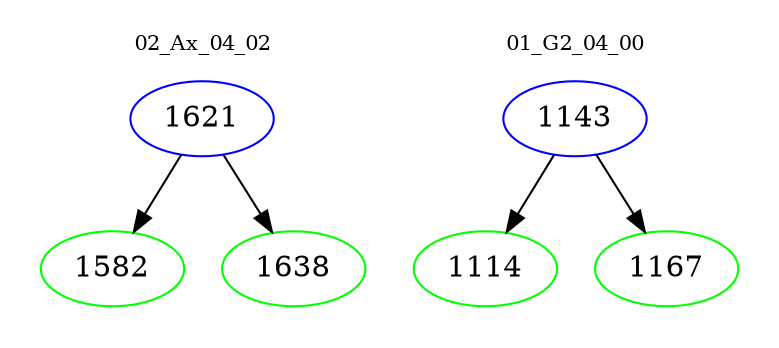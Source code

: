 digraph{
subgraph cluster_0 {
color = white
label = "02_Ax_04_02";
fontsize=10;
T0_1621 [label="1621", color="blue"]
T0_1621 -> T0_1582 [color="black"]
T0_1582 [label="1582", color="green"]
T0_1621 -> T0_1638 [color="black"]
T0_1638 [label="1638", color="green"]
}
subgraph cluster_1 {
color = white
label = "01_G2_04_00";
fontsize=10;
T1_1143 [label="1143", color="blue"]
T1_1143 -> T1_1114 [color="black"]
T1_1114 [label="1114", color="green"]
T1_1143 -> T1_1167 [color="black"]
T1_1167 [label="1167", color="green"]
}
}
